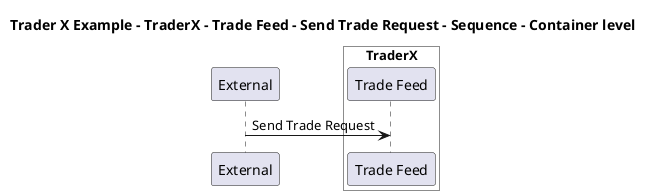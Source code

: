 @startuml

title Trader X Example - TraderX - Trade Feed - Send Trade Request - Sequence - Container level

participant "External" as C4InterFlow.SoftwareSystems.ExternalSystem

box "TraderX" #White
    participant "Trade Feed" as TraderXExample.SoftwareSystems.TraderX.Containers.TradeFeed
end box


C4InterFlow.SoftwareSystems.ExternalSystem -> TraderXExample.SoftwareSystems.TraderX.Containers.TradeFeed : Send Trade Request


@enduml
